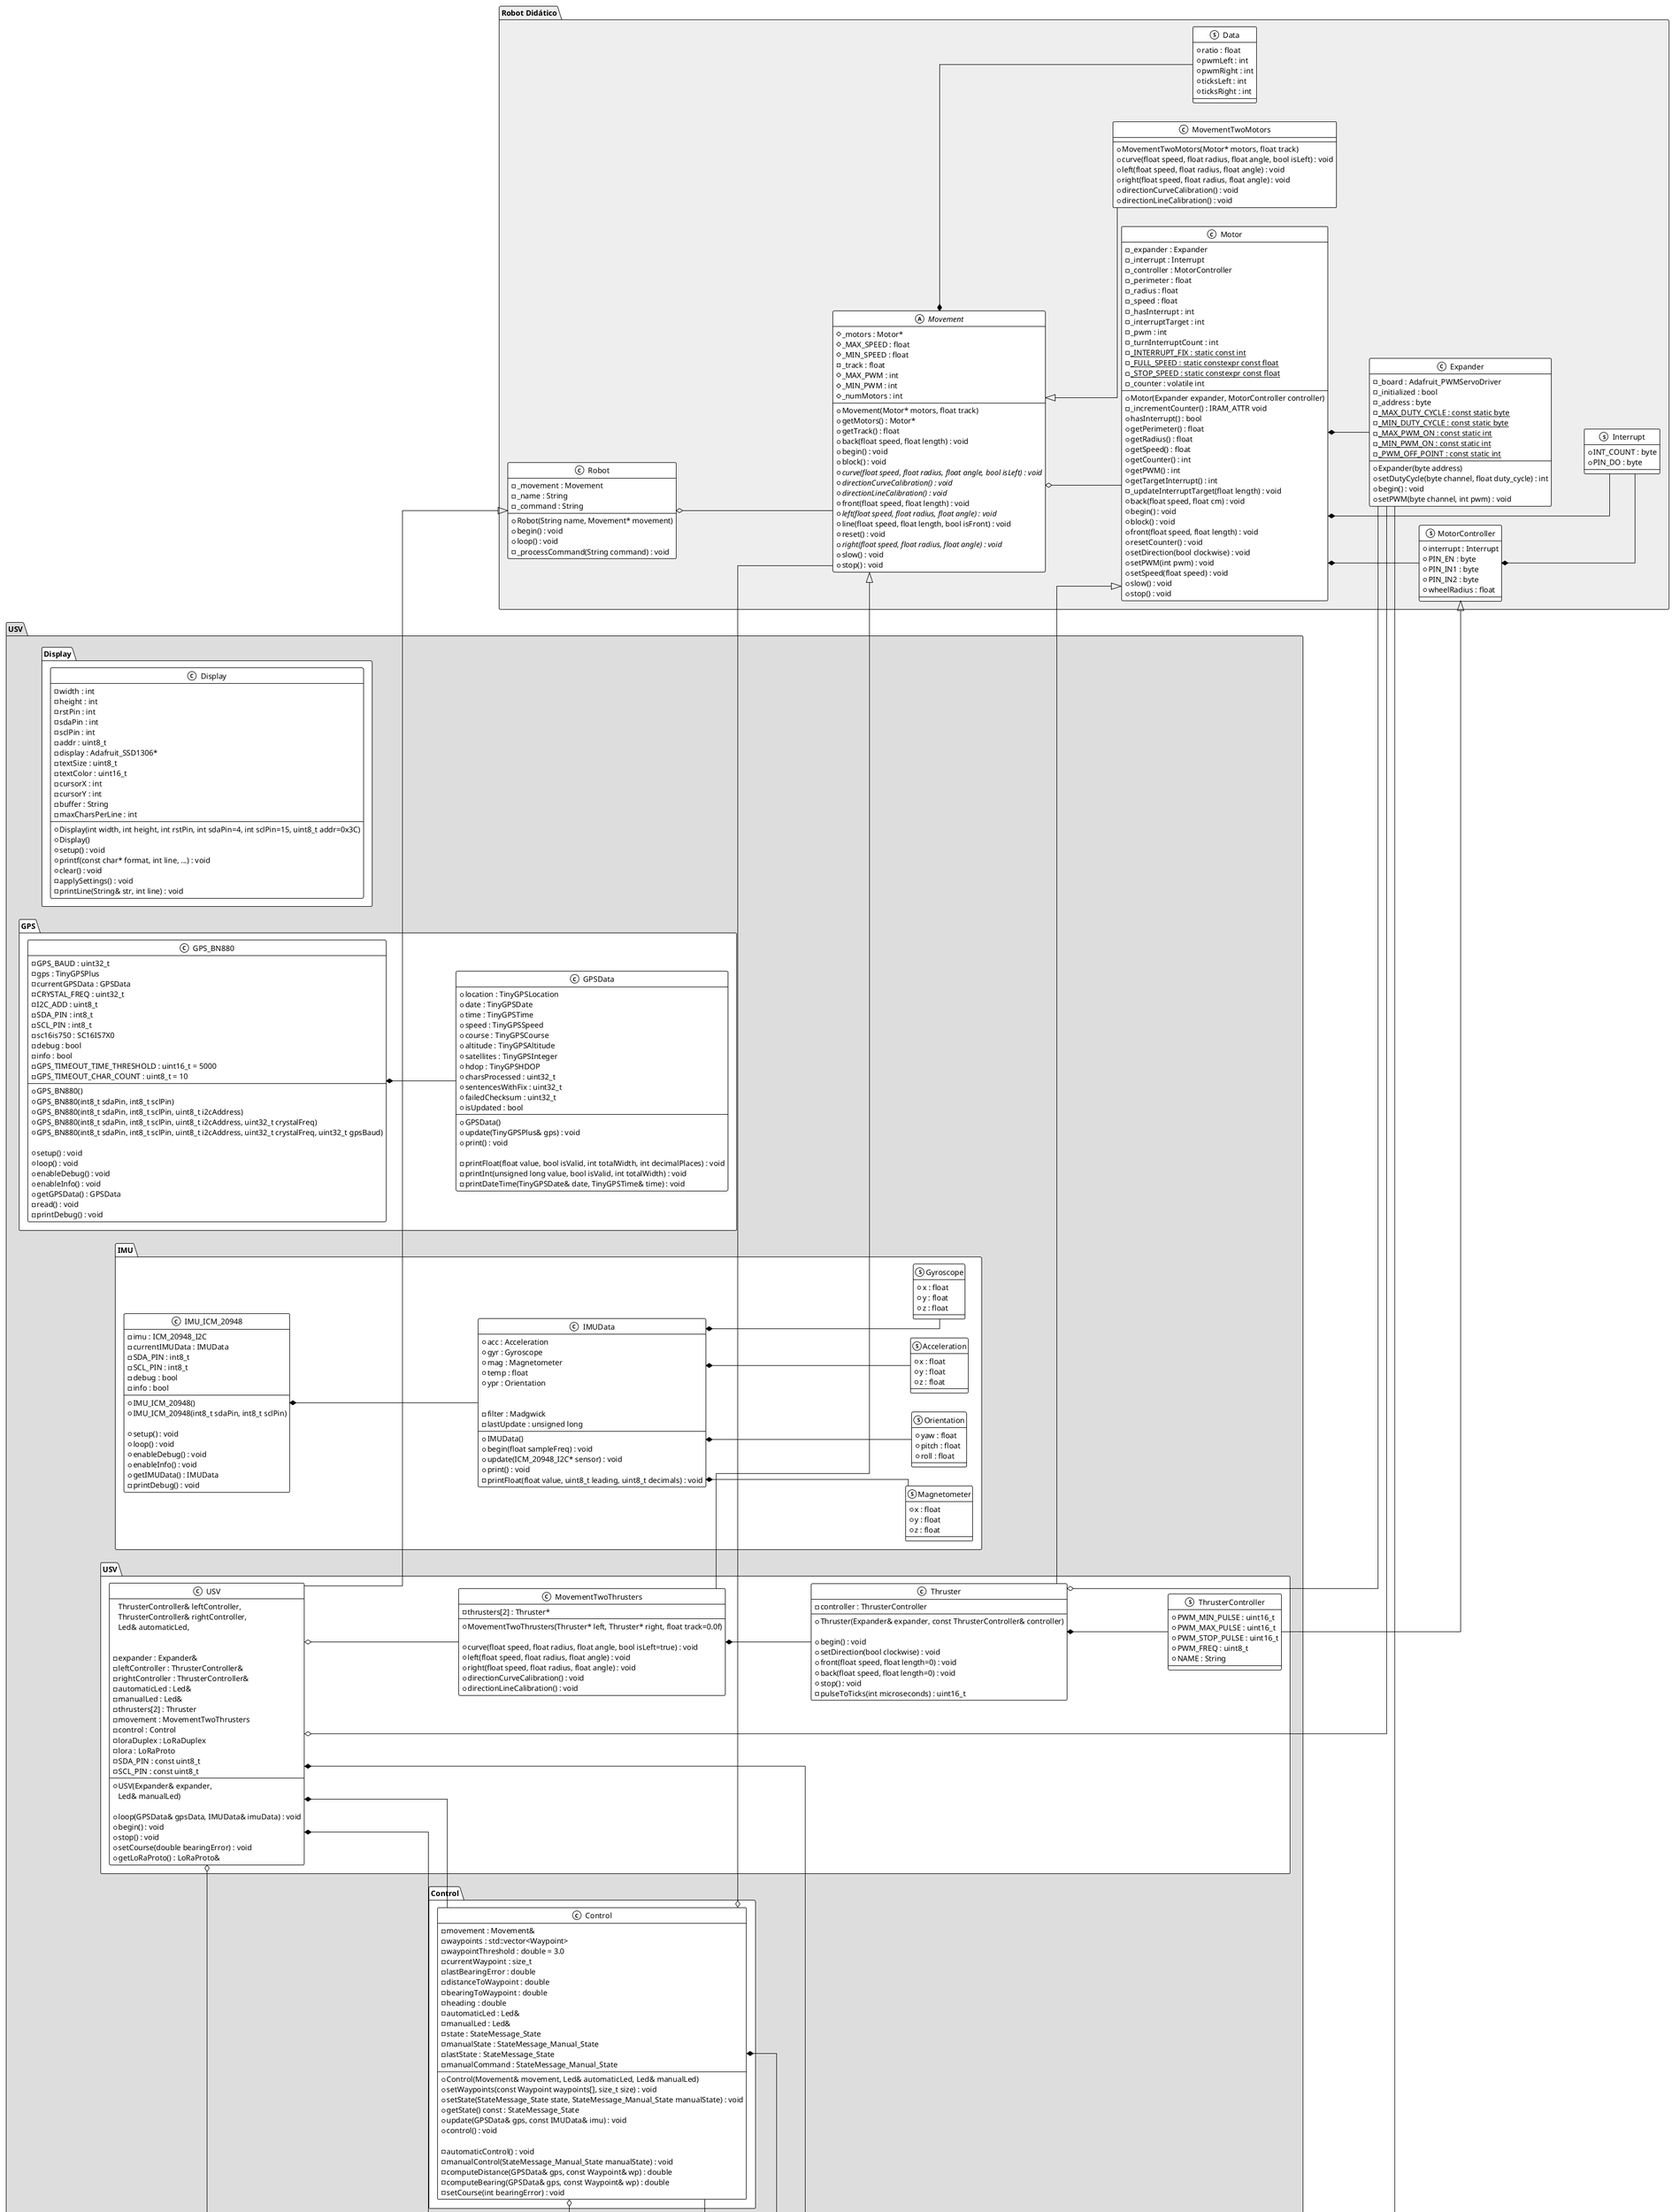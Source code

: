 @startuml Diagrama_de_classes
!theme mono
skinparam linetype ortho
left to right direction

package "Robot Didático" as RobotDidatico #EEEEEE {
    class Expander {
        +Expander(byte address)
        -_board : Adafruit_PWMServoDriver
        -_initialized : bool
        -_address : byte
        -{static} _MAX_DUTY_CYCLE : const static byte
        -{static} _MIN_DUTY_CYCLE : const static byte
        -{static} _MAX_PWM_ON : const static int
        -{static} _MIN_PWM_ON : const static int
        -{static} _PWM_OFF_POINT : const static int
        +setDutyCycle(byte channel, float duty_cycle) : int
        +begin() : void
        +setPWM(byte channel, int pwm) : void
    }

    struct Data {
        +ratio : float
        +pwmLeft : int
        +pwmRight : int
        +ticksLeft : int
        +ticksRight : int
    }

    class Motor {
        +Motor(Expander expander, MotorController controller)
        -_expander : Expander
        -_incrementCounter() : IRAM_ATTR void
        -_interrupt : Interrupt
        -_controller : MotorController
        +hasInterrupt() : bool
        -_perimeter : float
        -_radius : float
        -_speed : float
        +getPerimeter() : float
        +getRadius() : float
        +getSpeed() : float
        -_hasInterrupt : int
        -_interruptTarget : int
        -_pwm : int
        -_turnInterruptCount : int
        +getCounter() : int
        +getPWM() : int
        +getTargetInterrupt() : int
        -{static} _INTERRUPT_FIX : static const int
        -{static} _FULL_SPEED : static constexpr const float
        -{static} _STOP_SPEED : static constexpr const float
        -_updateInterruptTarget(float length) : void
        +back(float speed, float cm) : void
        +begin() : void
        +block() : void
        +front(float speed, float length) : void
        +resetCounter() : void
        +setDirection(bool clockwise) : void
        +setPWM(int pwm) : void
        +setSpeed(float speed) : void
        +slow() : void
        +stop() : void
        -_counter : volatile int
    }

    abstract class Movement {
        +Movement(Motor* motors, float track)
        #_motors : Motor*
        +getMotors() : Motor*
        #_MAX_SPEED : float
        #_MIN_SPEED : float
        -_track : float
        +getTrack() : float
        #_MAX_PWM : int
        #_MIN_PWM : int
        #_numMotors : int
        +back(float speed, float length) : void
        +begin() : void
        +block() : void
        +{abstract} curve(float speed, float radius, float angle, bool isLeft) : void
        +{abstract} directionCurveCalibration() : void
        +{abstract} directionLineCalibration() : void
        +front(float speed, float length) : void
        +{abstract} left(float speed, float radius, float angle) : void
        +line(float speed, float length, bool isFront) : void
        +reset() : void
        +{abstract} right(float speed, float radius, float angle) : void
        +slow() : void
        +stop() : void
    }

    class Robot {
        +Robot(String name, Movement* movement)
        -_movement : Movement
        -_name : String
        -_command : String
        +begin() : void
        +loop() : void
        -_processCommand(String command) : void
    }

    class MovementTwoMotors extends Movement {
        +MovementTwoMotors(Motor* motors, float track)
        +curve(float speed, float radius, float angle, bool isLeft) : void
        +left(float speed, float radius, float angle) : void
        +right(float speed, float radius, float angle) : void
        +directionCurveCalibration() : void
        +directionLineCalibration() : void
    }

    struct Interrupt {
        +INT_COUNT : byte
        +PIN_DO : byte
    }

    struct MotorController {
        +interrupt : Interrupt
        +PIN_EN : byte
        +PIN_IN1 : byte
        +PIN_IN2 : byte
        +wheelRadius : float
    }
}

package USV #DDDDDD {
    package Control {
        class Control {
            +Control(Movement& movement, Led& automaticLed, Led& manualLed)
            +setWaypoints(const Waypoint waypoints[], size_t size) : void
            +setState(StateMessage_State state, StateMessage_Manual_State manualState) : void
            +getState() const : StateMessage_State
            +update(GPSData& gps, const IMUData& imu) : void
            +control() : void

            -automaticControl() : void
            -manualControl(StateMessage_Manual_State manualState) : void
            -computeDistance(GPSData& gps, const Waypoint& wp) : double
            -computeBearing(GPSData& gps, const Waypoint& wp) : double
            -setCourse(int bearingError) : void

            -movement : Movement&
            -waypoints : std::vector<Waypoint>
            -waypointThreshold : double = 3.0
            -currentWaypoint : size_t
            -lastBearingError : double
            -distanceToWaypoint : double
            -bearingToWaypoint : double
            -heading : double
            -automaticLed : Led&
            -manualLed : Led&
            -state : StateMessage_State
            -manualState : StateMessage_Manual_State
            -lastState : StateMessage_State
            -manualCommand : StateMessage_Manual_State
        }
    }

    package Display {
        class Display {
            +Display(int width, int height, int rstPin, int sdaPin=4, int sclPin=15, uint8_t addr=0x3C)
            +Display()
            +setup() : void
            +printf(const char* format, int line, ...) : void
            +clear() : void

            -width : int
            -height : int
            -rstPin : int
            -sdaPin : int
            -sclPin : int
            -addr : uint8_t
            -display : Adafruit_SSD1306*
            -textSize : uint8_t
            -textColor : uint16_t
            -cursorX : int
            -cursorY : int
            -buffer : String
            -maxCharsPerLine : int

            -applySettings() : void
            -printLine(String& str, int line) : void
        }
    }

    package GPS {
        class GPS_BN880 {
            +GPS_BN880()
            +GPS_BN880(int8_t sdaPin, int8_t sclPin)
            +GPS_BN880(int8_t sdaPin, int8_t sclPin, uint8_t i2cAddress)
            +GPS_BN880(int8_t sdaPin, int8_t sclPin, uint8_t i2cAddress, uint32_t crystalFreq)
            +GPS_BN880(int8_t sdaPin, int8_t sclPin, uint8_t i2cAddress, uint32_t crystalFreq, uint32_t gpsBaud)

            +setup() : void
            +loop() : void
            +enableDebug() : void
            +enableInfo() : void
            +getGPSData() : GPSData

            -GPS_BAUD : uint32_t
            -gps : TinyGPSPlus
            -currentGPSData : GPSData
            -CRYSTAL_FREQ : uint32_t
            -I2C_ADD : uint8_t
            -SDA_PIN : int8_t
            -SCL_PIN : int8_t
            -sc16is750 : SC16IS7X0
            -debug : bool
            -info : bool
            -GPS_TIMEOUT_TIME_THRESHOLD : uint16_t = 5000
            -GPS_TIMEOUT_CHAR_COUNT : uint8_t = 10

            -read() : void
            -printDebug() : void
        }

        class GPSData {
            +GPSData()

            +location : TinyGPSLocation
            +date : TinyGPSDate
            +time : TinyGPSTime
            +speed : TinyGPSSpeed
            +course : TinyGPSCourse
            +altitude : TinyGPSAltitude
            +satellites : TinyGPSInteger
            +hdop : TinyGPSHDOP
            +charsProcessed : uint32_t
            +sentencesWithFix : uint32_t
            +failedChecksum : uint32_t
            +isUpdated : bool

            +update(TinyGPSPlus& gps) : void
            +print() : void

            -printFloat(float value, bool isValid, int totalWidth, int decimalPlaces) : void
            -printInt(unsigned long value, bool isValid, int totalWidth) : void
            -printDateTime(TinyGPSDate& date, TinyGPSTime& time) : void
        }
    }

    package IMU {
        class IMU_ICM_20948 {
            +IMU_ICM_20948()
            +IMU_ICM_20948(int8_t sdaPin, int8_t sclPin)

            +setup() : void
            +loop() : void
            +enableDebug() : void
            +enableInfo() : void
            +getIMUData() : IMUData

            -imu : ICM_20948_I2C
            -currentIMUData : IMUData
            -SDA_PIN : int8_t
            -SCL_PIN : int8_t
            -debug : bool
            -info : bool

            -printDebug() : void
        }

        class IMUData {
            +IMUData()

            +acc : Acceleration
            +gyr : Gyroscope
            +mag : Magnetometer
            +temp : float
            +ypr : Orientation

            +begin(float sampleFreq) : void
            +update(ICM_20948_I2C* sensor) : void
            +print() : void

            -filter : Madgwick
            -lastUpdate : unsigned long

            -printFloat(float value, uint8_t leading, uint8_t decimals) : void
        }

        struct Acceleration {
            +x : float
            +y : float
            +z : float
        }

        struct Gyroscope {
            +x : float
            +y : float
            +z : float
        }

        struct Magnetometer {
            +x : float
            +y : float
            +z : float
        }

        struct Orientation {
            +yaw : float
            +pitch : float
            +roll : float
        }
    }

    package USV {
        class MovementTwoThrusters {
            +MovementTwoThrusters(Thruster* left, Thruster* right, float track=0.0f)

            +curve(float speed, float radius, float angle, bool isLeft=true) : void
            +left(float speed, float radius, float angle) : void
            +right(float speed, float radius, float angle) : void
            +directionCurveCalibration() : void
            +directionLineCalibration() : void

            -thrusters[2] : Thruster*
        }

        struct ThrusterController {
            +PWM_MIN_PULSE : uint16_t
            +PWM_MAX_PULSE : uint16_t
            +PWM_STOP_PULSE : uint16_t
            +PWM_FREQ : uint8_t
            +NAME : String
        }

        class Thruster {
            +Thruster(Expander& expander, const ThrusterController& controller)

            +begin() : void
            +setDirection(bool clockwise) : void
            +front(float speed, float length=0) : void
            +back(float speed, float length=0) : void
            +stop() : void

            -controller : ThrusterController
            -pulseToTicks(int microseconds) : uint16_t
        }

        class USV {
            +USV(Expander& expander,
                ThrusterController& leftController,
                ThrusterController& rightController,
                Led& automaticLed,
                Led& manualLed)

            +loop(GPSData& gpsData, IMUData& imuData) : void
            +begin() : void
            +stop() : void
            +setCourse(double bearingError) : void
            +getLoRaProto() : LoRaProto&

            -expander : Expander&
            -leftController : ThrusterController&
            -rightController : ThrusterController&
            -automaticLed : Led&
            -manualLed : Led&
            -thrusters[2] : Thruster
            -movement : MovementTwoThrusters
            -control : Control
            -loraDuplex : LoRaDuplex
            -lora : LoRaProto
            -SDA_PIN : const uint8_t
            -SCL_PIN : const uint8_t
        }
    }

    package "Communication" {
        class Led {
            +Led(Expander& expander, int pin)

            +begin() : void
            +on() : void
            +off() : void
            +blink(int duration, int interval) : void
            +update() : void
            +isOn() const : bool

            -expander : Expander&
            -pin : int
            -state : State
            -lastState : State = IDLE
            -isBlinking : bool
            -blinkDuration : unsigned long
            -blinkInterval : unsigned long
            -blinkStart : unsigned long
            -lastToggle : unsigned long
        }

        enum LedState {
            OFF
            ON
            BLINK_ON
            BLINK_OFF
            IDLE
        }

        class LoRaDuplex {
            +LoRaDuplex()
            +LoRaDuplex(int SCK, int MISO, int MOSI, int SS, int RST, int DIO0, long BAND)

            +setup() : void
            +enableDebug() : void
            +printDebug() : void

            +receivePacket() : void
            +receivePacket(uint8_t* buffer, size_t maxLength) : size_t
            +getLastReceivedMessage() : String
            +getReceivedPacketCount() : int

            +sendPacket(const String& message) : bool
            +sendPacket(const uint8_t* data, size_t length) : bool
            +getSentPacketCount() : int

            -SCK : int
            -MISO : int
            -MOSI : int
            -SS : int
            -RST : int
            -DIO0 : int
            -BAND : long
            -debug : bool
            -lastReceivedMessage : String
            -receivedCount : int
            -sentCount : int
        }

        class LoRaProto {
            +LoRaProto(Control& control, LoRaDuplex& lora)

            +setup() : void
            +enableDebug() : void
            +sendStateMessage(StateMessage_State state, StateMessage_Manual_State manualState) : void
            +sendWaypointsMessage(Waypoint* waypoints, size_t count) : void
            +receive() : void
            +getLoRaDuplex() : LoRaDuplex&
            +getLastReceivedMessage() : const char*

            -control : Control&
            -lora : LoRaDuplex&
            -waypoints[MAX_WAYPOINTS] : Waypoint
            -lastReceivedMessage : String
            -MAX_WAYPOINTS : static const size_t = 6
            -BUFFER_SIZE : static const uint8_t = 128

            -waypointsEncodeCallback(...) : static bool
            -waypointsDecodeCallback(...) : static bool
        }

        struct WaypointDecodeContext {
            self : LoRaProto*
            idx : size_t
        }
    }
}

package "Protobuf:USV" as USVProto #CCCCCC{
    class StateMessage {
        +state : State
        +manual : Manual
    }

    enum StateMessage_State {
        NONE
        MANUAL
        AUTOMATIC
    }

    class StateMessage_Manual {
        +state : State
    }

    enum StateMessage_Manual_State {
        NONE
        FORWARD
        BACKWARD
        LEFT
        RIGHT
        STOP
    }

    class Waypoint {
        +lat : double
        +lng : double
    }

    class WaypointsMessage {
        +waypoints : List<Waypoint>
    }
}

/' Relações '/
RobotDidatico.Motor *-- RobotDidatico.Expander
RobotDidatico.Motor *-- RobotDidatico.Interrupt
RobotDidatico.Motor *-- RobotDidatico.MotorController
RobotDidatico.MotorController *-- RobotDidatico.Interrupt
RobotDidatico.Movement o-- RobotDidatico.Motor
RobotDidatico.Robot o-- RobotDidatico.Movement
RobotDidatico.Movement *-- RobotDidatico.Data

USV.Control.Control o-- RobotDidatico.Movement
USV.Control.Control o-- USV.Communication.Led
USV.Control.Control *-- USVProto.Waypoint

' USV.Display o-- Adafruit_SSD1306

USV.GPS.GPS_BN880 *-- USV.GPS.GPSData
' USV.GPS_BN880 o-- USV.TinyGPSPlus
' USV.GPS_BN880 o-- SC16IS7X0

' GPSData o-- TinyGPSPlus

USV.IMU.IMU_ICM_20948 *-- USV.IMU.IMUData
' USV.IMU_ICM_20948 o-- ICM_20948_I2C

USV.IMU.IMUData *-- USV.IMU.Acceleration
USV.IMU.IMUData *-- USV.IMU.Gyroscope
USV.IMU.IMUData *-- USV.IMU.Magnetometer
USV.IMU.IMUData *-- USV.IMU.Orientation

' IMUData o-- ICM_20948_I2C
' IMUData o-- Madgwick

USV.USV.MovementTwoThrusters --|> RobotDidatico.Movement
USV.USV.MovementTwoThrusters *-- USV.USV.Thruster

USV.USV.ThrusterController --|> RobotDidatico.MotorController
USV.USV.Thruster --|> RobotDidatico.Motor
USV.USV.Thruster *-- USV.USV.ThrusterController
USV.USV.Thruster o-- RobotDidatico.Expander

USV.USV.USV --|> RobotDidatico.Robot
USV.USV.USV o-- RobotDidatico.Expander
USV.USV.USV o-- USV.USV.MovementTwoThrusters
USV.USV.USV *-- USV.Control.Control
USV.USV.USV *-- USV.Communication.LoRaDuplex
USV.USV.USV *-- USV.Communication.LoRaProto
USV.USV.USV o-- USV.Communication.Led
' USV.USV --> USV.GPS.GPSData
' USV.USV --> USV.IMU.IMUData

USV.Communication.Led o-- RobotDidatico.Expander
USV.Communication.Led *-- USV.Communication.LedState

' LoRaDuplex o-- LoRa
' LoRaDuplex o-- SPI

USV.Communication.LoRaProto o-- USV.Control.Control
USV.Communication.LoRaProto o-- USV.Communication.LoRaDuplex
USV.Communication.LoRaProto *-- USVProto.Waypoint
USV.Communication.LoRaProto --> USVProto

USVProto.StateMessage *-- USVProto.StateMessage_Manual
USVProto.StateMessage *-- USVProto.StateMessage_State
USVProto.StateMessage_Manual *-- USVProto.StateMessage_Manual_State
USVProto.WaypointsMessage *-- USVProto.Waypoint

@enduml

